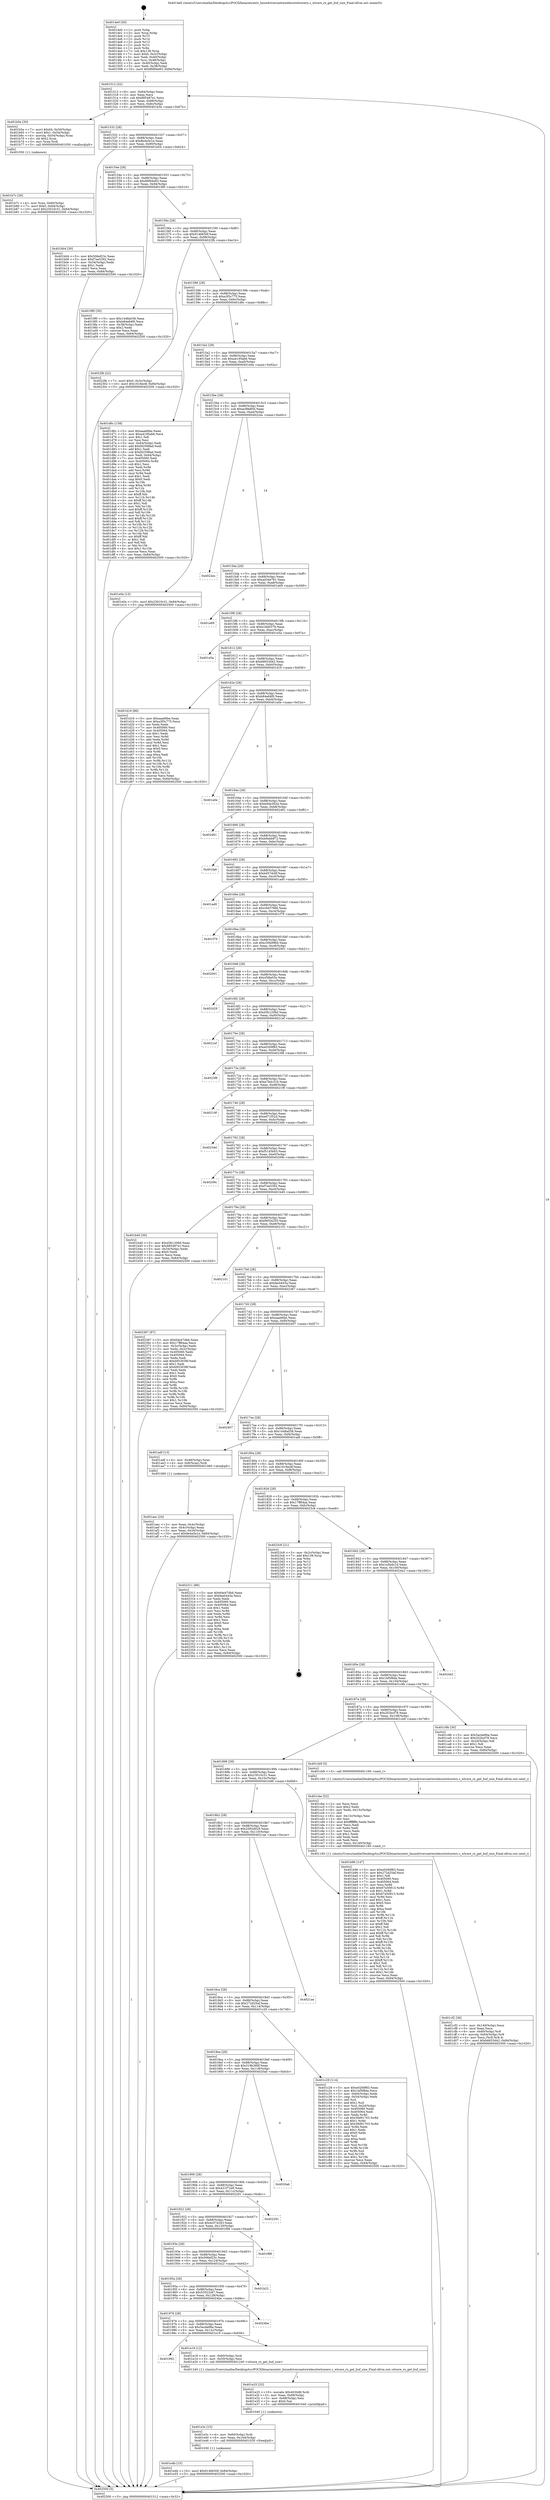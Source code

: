 digraph "0x4014e0" {
  label = "0x4014e0 (/mnt/c/Users/mathe/Desktop/tcc/POCII/binaries/extr_linuxdriversnetwirelesstiwlcorerx.c_wlcore_rx_get_buf_size_Final-ollvm.out::main(0))"
  labelloc = "t"
  node[shape=record]

  Entry [label="",width=0.3,height=0.3,shape=circle,fillcolor=black,style=filled]
  "0x401512" [label="{
     0x401512 [32]\l
     | [instrs]\l
     &nbsp;&nbsp;0x401512 \<+6\>: mov -0x84(%rbp),%eax\l
     &nbsp;&nbsp;0x401518 \<+2\>: mov %eax,%ecx\l
     &nbsp;&nbsp;0x40151a \<+6\>: sub $0x885487e1,%ecx\l
     &nbsp;&nbsp;0x401520 \<+6\>: mov %eax,-0x88(%rbp)\l
     &nbsp;&nbsp;0x401526 \<+6\>: mov %ecx,-0x8c(%rbp)\l
     &nbsp;&nbsp;0x40152c \<+6\>: je 0000000000401b5e \<main+0x67e\>\l
  }"]
  "0x401b5e" [label="{
     0x401b5e [30]\l
     | [instrs]\l
     &nbsp;&nbsp;0x401b5e \<+7\>: movl $0x64,-0x50(%rbp)\l
     &nbsp;&nbsp;0x401b65 \<+7\>: movl $0x1,-0x54(%rbp)\l
     &nbsp;&nbsp;0x401b6c \<+4\>: movslq -0x54(%rbp),%rax\l
     &nbsp;&nbsp;0x401b70 \<+4\>: shl $0x2,%rax\l
     &nbsp;&nbsp;0x401b74 \<+3\>: mov %rax,%rdi\l
     &nbsp;&nbsp;0x401b77 \<+5\>: call 0000000000401050 \<malloc@plt\>\l
     | [calls]\l
     &nbsp;&nbsp;0x401050 \{1\} (unknown)\l
  }"]
  "0x401532" [label="{
     0x401532 [28]\l
     | [instrs]\l
     &nbsp;&nbsp;0x401532 \<+5\>: jmp 0000000000401537 \<main+0x57\>\l
     &nbsp;&nbsp;0x401537 \<+6\>: mov -0x88(%rbp),%eax\l
     &nbsp;&nbsp;0x40153d \<+5\>: sub $0x8e4a5e1e,%eax\l
     &nbsp;&nbsp;0x401542 \<+6\>: mov %eax,-0x90(%rbp)\l
     &nbsp;&nbsp;0x401548 \<+6\>: je 0000000000401b04 \<main+0x624\>\l
  }"]
  Exit [label="",width=0.3,height=0.3,shape=circle,fillcolor=black,style=filled,peripheries=2]
  "0x401b04" [label="{
     0x401b04 [30]\l
     | [instrs]\l
     &nbsp;&nbsp;0x401b04 \<+5\>: mov $0x506ef23c,%eax\l
     &nbsp;&nbsp;0x401b09 \<+5\>: mov $0xf7ee5392,%ecx\l
     &nbsp;&nbsp;0x401b0e \<+3\>: mov -0x34(%rbp),%edx\l
     &nbsp;&nbsp;0x401b11 \<+3\>: cmp $0x1,%edx\l
     &nbsp;&nbsp;0x401b14 \<+3\>: cmovl %ecx,%eax\l
     &nbsp;&nbsp;0x401b17 \<+6\>: mov %eax,-0x84(%rbp)\l
     &nbsp;&nbsp;0x401b1d \<+5\>: jmp 0000000000402500 \<main+0x1020\>\l
  }"]
  "0x40154e" [label="{
     0x40154e [28]\l
     | [instrs]\l
     &nbsp;&nbsp;0x40154e \<+5\>: jmp 0000000000401553 \<main+0x73\>\l
     &nbsp;&nbsp;0x401553 \<+6\>: mov -0x88(%rbp),%eax\l
     &nbsp;&nbsp;0x401559 \<+5\>: sub $0x8fd94e83,%eax\l
     &nbsp;&nbsp;0x40155e \<+6\>: mov %eax,-0x94(%rbp)\l
     &nbsp;&nbsp;0x401564 \<+6\>: je 00000000004019f0 \<main+0x510\>\l
  }"]
  "0x401e4b" [label="{
     0x401e4b [15]\l
     | [instrs]\l
     &nbsp;&nbsp;0x401e4b \<+10\>: movl $0x9146630f,-0x84(%rbp)\l
     &nbsp;&nbsp;0x401e55 \<+5\>: jmp 0000000000402500 \<main+0x1020\>\l
  }"]
  "0x4019f0" [label="{
     0x4019f0 [30]\l
     | [instrs]\l
     &nbsp;&nbsp;0x4019f0 \<+5\>: mov $0x1448a038,%eax\l
     &nbsp;&nbsp;0x4019f5 \<+5\>: mov $0xb84a84f0,%ecx\l
     &nbsp;&nbsp;0x4019fa \<+3\>: mov -0x38(%rbp),%edx\l
     &nbsp;&nbsp;0x4019fd \<+3\>: cmp $0x2,%edx\l
     &nbsp;&nbsp;0x401a00 \<+3\>: cmovne %ecx,%eax\l
     &nbsp;&nbsp;0x401a03 \<+6\>: mov %eax,-0x84(%rbp)\l
     &nbsp;&nbsp;0x401a09 \<+5\>: jmp 0000000000402500 \<main+0x1020\>\l
  }"]
  "0x40156a" [label="{
     0x40156a [28]\l
     | [instrs]\l
     &nbsp;&nbsp;0x40156a \<+5\>: jmp 000000000040156f \<main+0x8f\>\l
     &nbsp;&nbsp;0x40156f \<+6\>: mov -0x88(%rbp),%eax\l
     &nbsp;&nbsp;0x401575 \<+5\>: sub $0x9146630f,%eax\l
     &nbsp;&nbsp;0x40157a \<+6\>: mov %eax,-0x98(%rbp)\l
     &nbsp;&nbsp;0x401580 \<+6\>: je 00000000004022fb \<main+0xe1b\>\l
  }"]
  "0x402500" [label="{
     0x402500 [5]\l
     | [instrs]\l
     &nbsp;&nbsp;0x402500 \<+5\>: jmp 0000000000401512 \<main+0x32\>\l
  }"]
  "0x4014e0" [label="{
     0x4014e0 [50]\l
     | [instrs]\l
     &nbsp;&nbsp;0x4014e0 \<+1\>: push %rbp\l
     &nbsp;&nbsp;0x4014e1 \<+3\>: mov %rsp,%rbp\l
     &nbsp;&nbsp;0x4014e4 \<+2\>: push %r15\l
     &nbsp;&nbsp;0x4014e6 \<+2\>: push %r14\l
     &nbsp;&nbsp;0x4014e8 \<+2\>: push %r13\l
     &nbsp;&nbsp;0x4014ea \<+2\>: push %r12\l
     &nbsp;&nbsp;0x4014ec \<+1\>: push %rbx\l
     &nbsp;&nbsp;0x4014ed \<+7\>: sub $0x138,%rsp\l
     &nbsp;&nbsp;0x4014f4 \<+7\>: movl $0x0,-0x3c(%rbp)\l
     &nbsp;&nbsp;0x4014fb \<+3\>: mov %edi,-0x40(%rbp)\l
     &nbsp;&nbsp;0x4014fe \<+4\>: mov %rsi,-0x48(%rbp)\l
     &nbsp;&nbsp;0x401502 \<+3\>: mov -0x40(%rbp),%edi\l
     &nbsp;&nbsp;0x401505 \<+3\>: mov %edi,-0x38(%rbp)\l
     &nbsp;&nbsp;0x401508 \<+10\>: movl $0x8fd94e83,-0x84(%rbp)\l
  }"]
  "0x401e3c" [label="{
     0x401e3c [15]\l
     | [instrs]\l
     &nbsp;&nbsp;0x401e3c \<+4\>: mov -0x60(%rbp),%rdi\l
     &nbsp;&nbsp;0x401e40 \<+6\>: mov %eax,-0x144(%rbp)\l
     &nbsp;&nbsp;0x401e46 \<+5\>: call 0000000000401030 \<free@plt\>\l
     | [calls]\l
     &nbsp;&nbsp;0x401030 \{1\} (unknown)\l
  }"]
  "0x4022fb" [label="{
     0x4022fb [22]\l
     | [instrs]\l
     &nbsp;&nbsp;0x4022fb \<+7\>: movl $0x0,-0x3c(%rbp)\l
     &nbsp;&nbsp;0x402302 \<+10\>: movl $0x161fee4f,-0x84(%rbp)\l
     &nbsp;&nbsp;0x40230c \<+5\>: jmp 0000000000402500 \<main+0x1020\>\l
  }"]
  "0x401586" [label="{
     0x401586 [28]\l
     | [instrs]\l
     &nbsp;&nbsp;0x401586 \<+5\>: jmp 000000000040158b \<main+0xab\>\l
     &nbsp;&nbsp;0x40158b \<+6\>: mov -0x88(%rbp),%eax\l
     &nbsp;&nbsp;0x401591 \<+5\>: sub $0xa3f3c775,%eax\l
     &nbsp;&nbsp;0x401596 \<+6\>: mov %eax,-0x9c(%rbp)\l
     &nbsp;&nbsp;0x40159c \<+6\>: je 0000000000401d6c \<main+0x88c\>\l
  }"]
  "0x401e25" [label="{
     0x401e25 [23]\l
     | [instrs]\l
     &nbsp;&nbsp;0x401e25 \<+10\>: movabs $0x4030d6,%rdi\l
     &nbsp;&nbsp;0x401e2f \<+3\>: mov %eax,-0x68(%rbp)\l
     &nbsp;&nbsp;0x401e32 \<+3\>: mov -0x68(%rbp),%esi\l
     &nbsp;&nbsp;0x401e35 \<+2\>: mov $0x0,%al\l
     &nbsp;&nbsp;0x401e37 \<+5\>: call 0000000000401040 \<printf@plt\>\l
     | [calls]\l
     &nbsp;&nbsp;0x401040 \{1\} (unknown)\l
  }"]
  "0x401d6c" [label="{
     0x401d6c [158]\l
     | [instrs]\l
     &nbsp;&nbsp;0x401d6c \<+5\>: mov $0xaaa66be,%eax\l
     &nbsp;&nbsp;0x401d71 \<+5\>: mov $0xa4195ab6,%ecx\l
     &nbsp;&nbsp;0x401d76 \<+2\>: mov $0x1,%dl\l
     &nbsp;&nbsp;0x401d78 \<+2\>: xor %esi,%esi\l
     &nbsp;&nbsp;0x401d7a \<+3\>: mov -0x64(%rbp),%edi\l
     &nbsp;&nbsp;0x401d7d \<+6\>: add $0xf42598ad,%edi\l
     &nbsp;&nbsp;0x401d83 \<+3\>: add $0x1,%edi\l
     &nbsp;&nbsp;0x401d86 \<+6\>: sub $0xf42598ad,%edi\l
     &nbsp;&nbsp;0x401d8c \<+3\>: mov %edi,-0x64(%rbp)\l
     &nbsp;&nbsp;0x401d8f \<+7\>: mov 0x405060,%edi\l
     &nbsp;&nbsp;0x401d96 \<+8\>: mov 0x405064,%r8d\l
     &nbsp;&nbsp;0x401d9e \<+3\>: sub $0x1,%esi\l
     &nbsp;&nbsp;0x401da1 \<+3\>: mov %edi,%r9d\l
     &nbsp;&nbsp;0x401da4 \<+3\>: add %esi,%r9d\l
     &nbsp;&nbsp;0x401da7 \<+4\>: imul %r9d,%edi\l
     &nbsp;&nbsp;0x401dab \<+3\>: and $0x1,%edi\l
     &nbsp;&nbsp;0x401dae \<+3\>: cmp $0x0,%edi\l
     &nbsp;&nbsp;0x401db1 \<+4\>: sete %r10b\l
     &nbsp;&nbsp;0x401db5 \<+4\>: cmp $0xa,%r8d\l
     &nbsp;&nbsp;0x401db9 \<+4\>: setl %r11b\l
     &nbsp;&nbsp;0x401dbd \<+3\>: mov %r10b,%bl\l
     &nbsp;&nbsp;0x401dc0 \<+3\>: xor $0xff,%bl\l
     &nbsp;&nbsp;0x401dc3 \<+3\>: mov %r11b,%r14b\l
     &nbsp;&nbsp;0x401dc6 \<+4\>: xor $0xff,%r14b\l
     &nbsp;&nbsp;0x401dca \<+3\>: xor $0x1,%dl\l
     &nbsp;&nbsp;0x401dcd \<+3\>: mov %bl,%r15b\l
     &nbsp;&nbsp;0x401dd0 \<+4\>: and $0xff,%r15b\l
     &nbsp;&nbsp;0x401dd4 \<+3\>: and %dl,%r10b\l
     &nbsp;&nbsp;0x401dd7 \<+3\>: mov %r14b,%r12b\l
     &nbsp;&nbsp;0x401dda \<+4\>: and $0xff,%r12b\l
     &nbsp;&nbsp;0x401dde \<+3\>: and %dl,%r11b\l
     &nbsp;&nbsp;0x401de1 \<+3\>: or %r10b,%r15b\l
     &nbsp;&nbsp;0x401de4 \<+3\>: or %r11b,%r12b\l
     &nbsp;&nbsp;0x401de7 \<+3\>: xor %r12b,%r15b\l
     &nbsp;&nbsp;0x401dea \<+3\>: or %r14b,%bl\l
     &nbsp;&nbsp;0x401ded \<+3\>: xor $0xff,%bl\l
     &nbsp;&nbsp;0x401df0 \<+3\>: or $0x1,%dl\l
     &nbsp;&nbsp;0x401df3 \<+2\>: and %dl,%bl\l
     &nbsp;&nbsp;0x401df5 \<+3\>: or %bl,%r15b\l
     &nbsp;&nbsp;0x401df8 \<+4\>: test $0x1,%r15b\l
     &nbsp;&nbsp;0x401dfc \<+3\>: cmovne %ecx,%eax\l
     &nbsp;&nbsp;0x401dff \<+6\>: mov %eax,-0x84(%rbp)\l
     &nbsp;&nbsp;0x401e05 \<+5\>: jmp 0000000000402500 \<main+0x1020\>\l
  }"]
  "0x4015a2" [label="{
     0x4015a2 [28]\l
     | [instrs]\l
     &nbsp;&nbsp;0x4015a2 \<+5\>: jmp 00000000004015a7 \<main+0xc7\>\l
     &nbsp;&nbsp;0x4015a7 \<+6\>: mov -0x88(%rbp),%eax\l
     &nbsp;&nbsp;0x4015ad \<+5\>: sub $0xa4195ab6,%eax\l
     &nbsp;&nbsp;0x4015b2 \<+6\>: mov %eax,-0xa0(%rbp)\l
     &nbsp;&nbsp;0x4015b8 \<+6\>: je 0000000000401e0a \<main+0x92a\>\l
  }"]
  "0x401992" [label="{
     0x401992\l
  }", style=dashed]
  "0x401e0a" [label="{
     0x401e0a [15]\l
     | [instrs]\l
     &nbsp;&nbsp;0x401e0a \<+10\>: movl $0x23010c31,-0x84(%rbp)\l
     &nbsp;&nbsp;0x401e14 \<+5\>: jmp 0000000000402500 \<main+0x1020\>\l
  }"]
  "0x4015be" [label="{
     0x4015be [28]\l
     | [instrs]\l
     &nbsp;&nbsp;0x4015be \<+5\>: jmp 00000000004015c3 \<main+0xe3\>\l
     &nbsp;&nbsp;0x4015c3 \<+6\>: mov -0x88(%rbp),%eax\l
     &nbsp;&nbsp;0x4015c9 \<+5\>: sub $0xac8fe80d,%eax\l
     &nbsp;&nbsp;0x4015ce \<+6\>: mov %eax,-0xa4(%rbp)\l
     &nbsp;&nbsp;0x4015d4 \<+6\>: je 00000000004022ec \<main+0xe0c\>\l
  }"]
  "0x401e19" [label="{
     0x401e19 [12]\l
     | [instrs]\l
     &nbsp;&nbsp;0x401e19 \<+4\>: mov -0x60(%rbp),%rdi\l
     &nbsp;&nbsp;0x401e1d \<+3\>: mov -0x50(%rbp),%esi\l
     &nbsp;&nbsp;0x401e20 \<+5\>: call 0000000000401240 \<wlcore_rx_get_buf_size\>\l
     | [calls]\l
     &nbsp;&nbsp;0x401240 \{1\} (/mnt/c/Users/mathe/Desktop/tcc/POCII/binaries/extr_linuxdriversnetwirelesstiwlcorerx.c_wlcore_rx_get_buf_size_Final-ollvm.out::wlcore_rx_get_buf_size)\l
  }"]
  "0x4022ec" [label="{
     0x4022ec\l
  }", style=dashed]
  "0x4015da" [label="{
     0x4015da [28]\l
     | [instrs]\l
     &nbsp;&nbsp;0x4015da \<+5\>: jmp 00000000004015df \<main+0xff\>\l
     &nbsp;&nbsp;0x4015df \<+6\>: mov -0x88(%rbp),%eax\l
     &nbsp;&nbsp;0x4015e5 \<+5\>: sub $0xad34e781,%eax\l
     &nbsp;&nbsp;0x4015ea \<+6\>: mov %eax,-0xa8(%rbp)\l
     &nbsp;&nbsp;0x4015f0 \<+6\>: je 0000000000401a69 \<main+0x589\>\l
  }"]
  "0x401976" [label="{
     0x401976 [28]\l
     | [instrs]\l
     &nbsp;&nbsp;0x401976 \<+5\>: jmp 000000000040197b \<main+0x49b\>\l
     &nbsp;&nbsp;0x40197b \<+6\>: mov -0x88(%rbp),%eax\l
     &nbsp;&nbsp;0x401981 \<+5\>: sub $0x5acda96a,%eax\l
     &nbsp;&nbsp;0x401986 \<+6\>: mov %eax,-0x12c(%rbp)\l
     &nbsp;&nbsp;0x40198c \<+6\>: je 0000000000401e19 \<main+0x939\>\l
  }"]
  "0x401a69" [label="{
     0x401a69\l
  }", style=dashed]
  "0x4015f6" [label="{
     0x4015f6 [28]\l
     | [instrs]\l
     &nbsp;&nbsp;0x4015f6 \<+5\>: jmp 00000000004015fb \<main+0x11b\>\l
     &nbsp;&nbsp;0x4015fb \<+6\>: mov -0x88(%rbp),%eax\l
     &nbsp;&nbsp;0x401601 \<+5\>: sub $0xb18d0379,%eax\l
     &nbsp;&nbsp;0x401606 \<+6\>: mov %eax,-0xac(%rbp)\l
     &nbsp;&nbsp;0x40160c \<+6\>: je 0000000000401e5a \<main+0x97a\>\l
  }"]
  "0x4024be" [label="{
     0x4024be\l
  }", style=dashed]
  "0x401e5a" [label="{
     0x401e5a\l
  }", style=dashed]
  "0x401612" [label="{
     0x401612 [28]\l
     | [instrs]\l
     &nbsp;&nbsp;0x401612 \<+5\>: jmp 0000000000401617 \<main+0x137\>\l
     &nbsp;&nbsp;0x401617 \<+6\>: mov -0x88(%rbp),%eax\l
     &nbsp;&nbsp;0x40161d \<+5\>: sub $0xb6653d42,%eax\l
     &nbsp;&nbsp;0x401622 \<+6\>: mov %eax,-0xb0(%rbp)\l
     &nbsp;&nbsp;0x401628 \<+6\>: je 0000000000401d16 \<main+0x836\>\l
  }"]
  "0x40195a" [label="{
     0x40195a [28]\l
     | [instrs]\l
     &nbsp;&nbsp;0x40195a \<+5\>: jmp 000000000040195f \<main+0x47f\>\l
     &nbsp;&nbsp;0x40195f \<+6\>: mov -0x88(%rbp),%eax\l
     &nbsp;&nbsp;0x401965 \<+5\>: sub $0x53522c67,%eax\l
     &nbsp;&nbsp;0x40196a \<+6\>: mov %eax,-0x128(%rbp)\l
     &nbsp;&nbsp;0x401970 \<+6\>: je 00000000004024be \<main+0xfde\>\l
  }"]
  "0x401d16" [label="{
     0x401d16 [86]\l
     | [instrs]\l
     &nbsp;&nbsp;0x401d16 \<+5\>: mov $0xaaa66be,%eax\l
     &nbsp;&nbsp;0x401d1b \<+5\>: mov $0xa3f3c775,%ecx\l
     &nbsp;&nbsp;0x401d20 \<+2\>: xor %edx,%edx\l
     &nbsp;&nbsp;0x401d22 \<+7\>: mov 0x405060,%esi\l
     &nbsp;&nbsp;0x401d29 \<+7\>: mov 0x405064,%edi\l
     &nbsp;&nbsp;0x401d30 \<+3\>: sub $0x1,%edx\l
     &nbsp;&nbsp;0x401d33 \<+3\>: mov %esi,%r8d\l
     &nbsp;&nbsp;0x401d36 \<+3\>: add %edx,%r8d\l
     &nbsp;&nbsp;0x401d39 \<+4\>: imul %r8d,%esi\l
     &nbsp;&nbsp;0x401d3d \<+3\>: and $0x1,%esi\l
     &nbsp;&nbsp;0x401d40 \<+3\>: cmp $0x0,%esi\l
     &nbsp;&nbsp;0x401d43 \<+4\>: sete %r9b\l
     &nbsp;&nbsp;0x401d47 \<+3\>: cmp $0xa,%edi\l
     &nbsp;&nbsp;0x401d4a \<+4\>: setl %r10b\l
     &nbsp;&nbsp;0x401d4e \<+3\>: mov %r9b,%r11b\l
     &nbsp;&nbsp;0x401d51 \<+3\>: and %r10b,%r11b\l
     &nbsp;&nbsp;0x401d54 \<+3\>: xor %r10b,%r9b\l
     &nbsp;&nbsp;0x401d57 \<+3\>: or %r9b,%r11b\l
     &nbsp;&nbsp;0x401d5a \<+4\>: test $0x1,%r11b\l
     &nbsp;&nbsp;0x401d5e \<+3\>: cmovne %ecx,%eax\l
     &nbsp;&nbsp;0x401d61 \<+6\>: mov %eax,-0x84(%rbp)\l
     &nbsp;&nbsp;0x401d67 \<+5\>: jmp 0000000000402500 \<main+0x1020\>\l
  }"]
  "0x40162e" [label="{
     0x40162e [28]\l
     | [instrs]\l
     &nbsp;&nbsp;0x40162e \<+5\>: jmp 0000000000401633 \<main+0x153\>\l
     &nbsp;&nbsp;0x401633 \<+6\>: mov -0x88(%rbp),%eax\l
     &nbsp;&nbsp;0x401639 \<+5\>: sub $0xb84a84f0,%eax\l
     &nbsp;&nbsp;0x40163e \<+6\>: mov %eax,-0xb4(%rbp)\l
     &nbsp;&nbsp;0x401644 \<+6\>: je 0000000000401a0e \<main+0x52e\>\l
  }"]
  "0x401b22" [label="{
     0x401b22\l
  }", style=dashed]
  "0x401a0e" [label="{
     0x401a0e\l
  }", style=dashed]
  "0x40164a" [label="{
     0x40164a [28]\l
     | [instrs]\l
     &nbsp;&nbsp;0x40164a \<+5\>: jmp 000000000040164f \<main+0x16f\>\l
     &nbsp;&nbsp;0x40164f \<+6\>: mov -0x88(%rbp),%eax\l
     &nbsp;&nbsp;0x401655 \<+5\>: sub $0xb94e362d,%eax\l
     &nbsp;&nbsp;0x40165a \<+6\>: mov %eax,-0xb8(%rbp)\l
     &nbsp;&nbsp;0x401660 \<+6\>: je 0000000000402461 \<main+0xf81\>\l
  }"]
  "0x40193e" [label="{
     0x40193e [28]\l
     | [instrs]\l
     &nbsp;&nbsp;0x40193e \<+5\>: jmp 0000000000401943 \<main+0x463\>\l
     &nbsp;&nbsp;0x401943 \<+6\>: mov -0x88(%rbp),%eax\l
     &nbsp;&nbsp;0x401949 \<+5\>: sub $0x506ef23c,%eax\l
     &nbsp;&nbsp;0x40194e \<+6\>: mov %eax,-0x124(%rbp)\l
     &nbsp;&nbsp;0x401954 \<+6\>: je 0000000000401b22 \<main+0x642\>\l
  }"]
  "0x402461" [label="{
     0x402461\l
  }", style=dashed]
  "0x401666" [label="{
     0x401666 [28]\l
     | [instrs]\l
     &nbsp;&nbsp;0x401666 \<+5\>: jmp 000000000040166b \<main+0x18b\>\l
     &nbsp;&nbsp;0x40166b \<+6\>: mov -0x88(%rbp),%eax\l
     &nbsp;&nbsp;0x401671 \<+5\>: sub $0xb9ebb872,%eax\l
     &nbsp;&nbsp;0x401676 \<+6\>: mov %eax,-0xbc(%rbp)\l
     &nbsp;&nbsp;0x40167c \<+6\>: je 0000000000401fa6 \<main+0xac6\>\l
  }"]
  "0x401f88" [label="{
     0x401f88\l
  }", style=dashed]
  "0x401fa6" [label="{
     0x401fa6\l
  }", style=dashed]
  "0x401682" [label="{
     0x401682 [28]\l
     | [instrs]\l
     &nbsp;&nbsp;0x401682 \<+5\>: jmp 0000000000401687 \<main+0x1a7\>\l
     &nbsp;&nbsp;0x401687 \<+6\>: mov -0x88(%rbp),%eax\l
     &nbsp;&nbsp;0x40168d \<+5\>: sub $0xbd57dc6f,%eax\l
     &nbsp;&nbsp;0x401692 \<+6\>: mov %eax,-0xc0(%rbp)\l
     &nbsp;&nbsp;0x401698 \<+6\>: je 0000000000401ad0 \<main+0x5f0\>\l
  }"]
  "0x401922" [label="{
     0x401922 [28]\l
     | [instrs]\l
     &nbsp;&nbsp;0x401922 \<+5\>: jmp 0000000000401927 \<main+0x447\>\l
     &nbsp;&nbsp;0x401927 \<+6\>: mov -0x88(%rbp),%eax\l
     &nbsp;&nbsp;0x40192d \<+5\>: sub $0x4c07a543,%eax\l
     &nbsp;&nbsp;0x401932 \<+6\>: mov %eax,-0x120(%rbp)\l
     &nbsp;&nbsp;0x401938 \<+6\>: je 0000000000401f88 \<main+0xaa8\>\l
  }"]
  "0x401ad0" [label="{
     0x401ad0\l
  }", style=dashed]
  "0x40169e" [label="{
     0x40169e [28]\l
     | [instrs]\l
     &nbsp;&nbsp;0x40169e \<+5\>: jmp 00000000004016a3 \<main+0x1c3\>\l
     &nbsp;&nbsp;0x4016a3 \<+6\>: mov -0x88(%rbp),%eax\l
     &nbsp;&nbsp;0x4016a9 \<+5\>: sub $0xc0d37666,%eax\l
     &nbsp;&nbsp;0x4016ae \<+6\>: mov %eax,-0xc4(%rbp)\l
     &nbsp;&nbsp;0x4016b4 \<+6\>: je 0000000000401f79 \<main+0xa99\>\l
  }"]
  "0x402291" [label="{
     0x402291\l
  }", style=dashed]
  "0x401f79" [label="{
     0x401f79\l
  }", style=dashed]
  "0x4016ba" [label="{
     0x4016ba [28]\l
     | [instrs]\l
     &nbsp;&nbsp;0x4016ba \<+5\>: jmp 00000000004016bf \<main+0x1df\>\l
     &nbsp;&nbsp;0x4016bf \<+6\>: mov -0x88(%rbp),%eax\l
     &nbsp;&nbsp;0x4016c5 \<+5\>: sub $0xc50b996d,%eax\l
     &nbsp;&nbsp;0x4016ca \<+6\>: mov %eax,-0xc8(%rbp)\l
     &nbsp;&nbsp;0x4016d0 \<+6\>: je 0000000000402001 \<main+0xb21\>\l
  }"]
  "0x401906" [label="{
     0x401906 [28]\l
     | [instrs]\l
     &nbsp;&nbsp;0x401906 \<+5\>: jmp 000000000040190b \<main+0x42b\>\l
     &nbsp;&nbsp;0x40190b \<+6\>: mov -0x88(%rbp),%eax\l
     &nbsp;&nbsp;0x401911 \<+5\>: sub $0x421f72e8,%eax\l
     &nbsp;&nbsp;0x401916 \<+6\>: mov %eax,-0x11c(%rbp)\l
     &nbsp;&nbsp;0x40191c \<+6\>: je 0000000000402291 \<main+0xdb1\>\l
  }"]
  "0x402001" [label="{
     0x402001\l
  }", style=dashed]
  "0x4016d6" [label="{
     0x4016d6 [28]\l
     | [instrs]\l
     &nbsp;&nbsp;0x4016d6 \<+5\>: jmp 00000000004016db \<main+0x1fb\>\l
     &nbsp;&nbsp;0x4016db \<+6\>: mov -0x88(%rbp),%eax\l
     &nbsp;&nbsp;0x4016e1 \<+5\>: sub $0xcf38a03e,%eax\l
     &nbsp;&nbsp;0x4016e6 \<+6\>: mov %eax,-0xcc(%rbp)\l
     &nbsp;&nbsp;0x4016ec \<+6\>: je 0000000000402429 \<main+0xf49\>\l
  }"]
  "0x4020ab" [label="{
     0x4020ab\l
  }", style=dashed]
  "0x402429" [label="{
     0x402429\l
  }", style=dashed]
  "0x4016f2" [label="{
     0x4016f2 [28]\l
     | [instrs]\l
     &nbsp;&nbsp;0x4016f2 \<+5\>: jmp 00000000004016f7 \<main+0x217\>\l
     &nbsp;&nbsp;0x4016f7 \<+6\>: mov -0x88(%rbp),%eax\l
     &nbsp;&nbsp;0x4016fd \<+5\>: sub $0xd3b1208d,%eax\l
     &nbsp;&nbsp;0x401702 \<+6\>: mov %eax,-0xd0(%rbp)\l
     &nbsp;&nbsp;0x401708 \<+6\>: je 00000000004021ef \<main+0xd0f\>\l
  }"]
  "0x401cf2" [label="{
     0x401cf2 [36]\l
     | [instrs]\l
     &nbsp;&nbsp;0x401cf2 \<+6\>: mov -0x140(%rbp),%ecx\l
     &nbsp;&nbsp;0x401cf8 \<+3\>: imul %eax,%ecx\l
     &nbsp;&nbsp;0x401cfb \<+4\>: mov -0x60(%rbp),%r8\l
     &nbsp;&nbsp;0x401cff \<+4\>: movslq -0x64(%rbp),%r9\l
     &nbsp;&nbsp;0x401d03 \<+4\>: mov %ecx,(%r8,%r9,4)\l
     &nbsp;&nbsp;0x401d07 \<+10\>: movl $0xb6653d42,-0x84(%rbp)\l
     &nbsp;&nbsp;0x401d11 \<+5\>: jmp 0000000000402500 \<main+0x1020\>\l
  }"]
  "0x4021ef" [label="{
     0x4021ef\l
  }", style=dashed]
  "0x40170e" [label="{
     0x40170e [28]\l
     | [instrs]\l
     &nbsp;&nbsp;0x40170e \<+5\>: jmp 0000000000401713 \<main+0x233\>\l
     &nbsp;&nbsp;0x401713 \<+6\>: mov -0x88(%rbp),%eax\l
     &nbsp;&nbsp;0x401719 \<+5\>: sub $0xe0269f83,%eax\l
     &nbsp;&nbsp;0x40171e \<+6\>: mov %eax,-0xd4(%rbp)\l
     &nbsp;&nbsp;0x401724 \<+6\>: je 00000000004023f8 \<main+0xf18\>\l
  }"]
  "0x401cbe" [label="{
     0x401cbe [52]\l
     | [instrs]\l
     &nbsp;&nbsp;0x401cbe \<+2\>: xor %ecx,%ecx\l
     &nbsp;&nbsp;0x401cc0 \<+5\>: mov $0x2,%edx\l
     &nbsp;&nbsp;0x401cc5 \<+6\>: mov %edx,-0x13c(%rbp)\l
     &nbsp;&nbsp;0x401ccb \<+1\>: cltd\l
     &nbsp;&nbsp;0x401ccc \<+6\>: mov -0x13c(%rbp),%esi\l
     &nbsp;&nbsp;0x401cd2 \<+2\>: idiv %esi\l
     &nbsp;&nbsp;0x401cd4 \<+6\>: imul $0xfffffffe,%edx,%edx\l
     &nbsp;&nbsp;0x401cda \<+2\>: mov %ecx,%edi\l
     &nbsp;&nbsp;0x401cdc \<+2\>: sub %edx,%edi\l
     &nbsp;&nbsp;0x401cde \<+2\>: mov %ecx,%edx\l
     &nbsp;&nbsp;0x401ce0 \<+3\>: sub $0x1,%edx\l
     &nbsp;&nbsp;0x401ce3 \<+2\>: add %edx,%edi\l
     &nbsp;&nbsp;0x401ce5 \<+2\>: sub %edi,%ecx\l
     &nbsp;&nbsp;0x401ce7 \<+6\>: mov %ecx,-0x140(%rbp)\l
     &nbsp;&nbsp;0x401ced \<+5\>: call 0000000000401160 \<next_i\>\l
     | [calls]\l
     &nbsp;&nbsp;0x401160 \{1\} (/mnt/c/Users/mathe/Desktop/tcc/POCII/binaries/extr_linuxdriversnetwirelesstiwlcorerx.c_wlcore_rx_get_buf_size_Final-ollvm.out::next_i)\l
  }"]
  "0x4023f8" [label="{
     0x4023f8\l
  }", style=dashed]
  "0x40172a" [label="{
     0x40172a [28]\l
     | [instrs]\l
     &nbsp;&nbsp;0x40172a \<+5\>: jmp 000000000040172f \<main+0x24f\>\l
     &nbsp;&nbsp;0x40172f \<+6\>: mov -0x88(%rbp),%eax\l
     &nbsp;&nbsp;0x401735 \<+5\>: sub $0xe7bdc31b,%eax\l
     &nbsp;&nbsp;0x40173a \<+6\>: mov %eax,-0xd8(%rbp)\l
     &nbsp;&nbsp;0x401740 \<+6\>: je 000000000040219f \<main+0xcbf\>\l
  }"]
  "0x4018ea" [label="{
     0x4018ea [28]\l
     | [instrs]\l
     &nbsp;&nbsp;0x4018ea \<+5\>: jmp 00000000004018ef \<main+0x40f\>\l
     &nbsp;&nbsp;0x4018ef \<+6\>: mov -0x88(%rbp),%eax\l
     &nbsp;&nbsp;0x4018f5 \<+5\>: sub $0x319b366f,%eax\l
     &nbsp;&nbsp;0x4018fa \<+6\>: mov %eax,-0x118(%rbp)\l
     &nbsp;&nbsp;0x401900 \<+6\>: je 00000000004020ab \<main+0xbcb\>\l
  }"]
  "0x40219f" [label="{
     0x40219f\l
  }", style=dashed]
  "0x401746" [label="{
     0x401746 [28]\l
     | [instrs]\l
     &nbsp;&nbsp;0x401746 \<+5\>: jmp 000000000040174b \<main+0x26b\>\l
     &nbsp;&nbsp;0x40174b \<+6\>: mov -0x88(%rbp),%eax\l
     &nbsp;&nbsp;0x401751 \<+5\>: sub $0xed71f52d,%eax\l
     &nbsp;&nbsp;0x401756 \<+6\>: mov %eax,-0xdc(%rbp)\l
     &nbsp;&nbsp;0x40175c \<+6\>: je 00000000004023dd \<main+0xefd\>\l
  }"]
  "0x401c29" [label="{
     0x401c29 [114]\l
     | [instrs]\l
     &nbsp;&nbsp;0x401c29 \<+5\>: mov $0xe0269f83,%eax\l
     &nbsp;&nbsp;0x401c2e \<+5\>: mov $0x1bf5f8da,%ecx\l
     &nbsp;&nbsp;0x401c33 \<+3\>: mov -0x64(%rbp),%edx\l
     &nbsp;&nbsp;0x401c36 \<+3\>: cmp -0x54(%rbp),%edx\l
     &nbsp;&nbsp;0x401c39 \<+4\>: setl %sil\l
     &nbsp;&nbsp;0x401c3d \<+4\>: and $0x1,%sil\l
     &nbsp;&nbsp;0x401c41 \<+4\>: mov %sil,-0x2d(%rbp)\l
     &nbsp;&nbsp;0x401c45 \<+7\>: mov 0x405060,%edx\l
     &nbsp;&nbsp;0x401c4c \<+7\>: mov 0x405064,%edi\l
     &nbsp;&nbsp;0x401c53 \<+3\>: mov %edx,%r8d\l
     &nbsp;&nbsp;0x401c56 \<+7\>: sub $0x39d91703,%r8d\l
     &nbsp;&nbsp;0x401c5d \<+4\>: sub $0x1,%r8d\l
     &nbsp;&nbsp;0x401c61 \<+7\>: add $0x39d91703,%r8d\l
     &nbsp;&nbsp;0x401c68 \<+4\>: imul %r8d,%edx\l
     &nbsp;&nbsp;0x401c6c \<+3\>: and $0x1,%edx\l
     &nbsp;&nbsp;0x401c6f \<+3\>: cmp $0x0,%edx\l
     &nbsp;&nbsp;0x401c72 \<+4\>: sete %sil\l
     &nbsp;&nbsp;0x401c76 \<+3\>: cmp $0xa,%edi\l
     &nbsp;&nbsp;0x401c79 \<+4\>: setl %r9b\l
     &nbsp;&nbsp;0x401c7d \<+3\>: mov %sil,%r10b\l
     &nbsp;&nbsp;0x401c80 \<+3\>: and %r9b,%r10b\l
     &nbsp;&nbsp;0x401c83 \<+3\>: xor %r9b,%sil\l
     &nbsp;&nbsp;0x401c86 \<+3\>: or %sil,%r10b\l
     &nbsp;&nbsp;0x401c89 \<+4\>: test $0x1,%r10b\l
     &nbsp;&nbsp;0x401c8d \<+3\>: cmovne %ecx,%eax\l
     &nbsp;&nbsp;0x401c90 \<+6\>: mov %eax,-0x84(%rbp)\l
     &nbsp;&nbsp;0x401c96 \<+5\>: jmp 0000000000402500 \<main+0x1020\>\l
  }"]
  "0x4023dd" [label="{
     0x4023dd\l
  }", style=dashed]
  "0x401762" [label="{
     0x401762 [28]\l
     | [instrs]\l
     &nbsp;&nbsp;0x401762 \<+5\>: jmp 0000000000401767 \<main+0x287\>\l
     &nbsp;&nbsp;0x401767 \<+6\>: mov -0x88(%rbp),%eax\l
     &nbsp;&nbsp;0x40176d \<+5\>: sub $0xf5145b03,%eax\l
     &nbsp;&nbsp;0x401772 \<+6\>: mov %eax,-0xe0(%rbp)\l
     &nbsp;&nbsp;0x401778 \<+6\>: je 000000000040209c \<main+0xbbc\>\l
  }"]
  "0x4018ce" [label="{
     0x4018ce [28]\l
     | [instrs]\l
     &nbsp;&nbsp;0x4018ce \<+5\>: jmp 00000000004018d3 \<main+0x3f3\>\l
     &nbsp;&nbsp;0x4018d3 \<+6\>: mov -0x88(%rbp),%eax\l
     &nbsp;&nbsp;0x4018d9 \<+5\>: sub $0x272d25af,%eax\l
     &nbsp;&nbsp;0x4018de \<+6\>: mov %eax,-0x114(%rbp)\l
     &nbsp;&nbsp;0x4018e4 \<+6\>: je 0000000000401c29 \<main+0x749\>\l
  }"]
  "0x40209c" [label="{
     0x40209c\l
  }", style=dashed]
  "0x40177e" [label="{
     0x40177e [28]\l
     | [instrs]\l
     &nbsp;&nbsp;0x40177e \<+5\>: jmp 0000000000401783 \<main+0x2a3\>\l
     &nbsp;&nbsp;0x401783 \<+6\>: mov -0x88(%rbp),%eax\l
     &nbsp;&nbsp;0x401789 \<+5\>: sub $0xf7ee5392,%eax\l
     &nbsp;&nbsp;0x40178e \<+6\>: mov %eax,-0xe4(%rbp)\l
     &nbsp;&nbsp;0x401794 \<+6\>: je 0000000000401b40 \<main+0x660\>\l
  }"]
  "0x4021ae" [label="{
     0x4021ae\l
  }", style=dashed]
  "0x401b40" [label="{
     0x401b40 [30]\l
     | [instrs]\l
     &nbsp;&nbsp;0x401b40 \<+5\>: mov $0xd3b1208d,%eax\l
     &nbsp;&nbsp;0x401b45 \<+5\>: mov $0x885487e1,%ecx\l
     &nbsp;&nbsp;0x401b4a \<+3\>: mov -0x34(%rbp),%edx\l
     &nbsp;&nbsp;0x401b4d \<+3\>: cmp $0x0,%edx\l
     &nbsp;&nbsp;0x401b50 \<+3\>: cmove %ecx,%eax\l
     &nbsp;&nbsp;0x401b53 \<+6\>: mov %eax,-0x84(%rbp)\l
     &nbsp;&nbsp;0x401b59 \<+5\>: jmp 0000000000402500 \<main+0x1020\>\l
  }"]
  "0x40179a" [label="{
     0x40179a [28]\l
     | [instrs]\l
     &nbsp;&nbsp;0x40179a \<+5\>: jmp 000000000040179f \<main+0x2bf\>\l
     &nbsp;&nbsp;0x40179f \<+6\>: mov -0x88(%rbp),%eax\l
     &nbsp;&nbsp;0x4017a5 \<+5\>: sub $0xf9054250,%eax\l
     &nbsp;&nbsp;0x4017aa \<+6\>: mov %eax,-0xe8(%rbp)\l
     &nbsp;&nbsp;0x4017b0 \<+6\>: je 0000000000402101 \<main+0xc21\>\l
  }"]
  "0x4018b2" [label="{
     0x4018b2 [28]\l
     | [instrs]\l
     &nbsp;&nbsp;0x4018b2 \<+5\>: jmp 00000000004018b7 \<main+0x3d7\>\l
     &nbsp;&nbsp;0x4018b7 \<+6\>: mov -0x88(%rbp),%eax\l
     &nbsp;&nbsp;0x4018bd \<+5\>: sub $0x2582d029,%eax\l
     &nbsp;&nbsp;0x4018c2 \<+6\>: mov %eax,-0x110(%rbp)\l
     &nbsp;&nbsp;0x4018c8 \<+6\>: je 00000000004021ae \<main+0xcce\>\l
  }"]
  "0x402101" [label="{
     0x402101\l
  }", style=dashed]
  "0x4017b6" [label="{
     0x4017b6 [28]\l
     | [instrs]\l
     &nbsp;&nbsp;0x4017b6 \<+5\>: jmp 00000000004017bb \<main+0x2db\>\l
     &nbsp;&nbsp;0x4017bb \<+6\>: mov -0x88(%rbp),%eax\l
     &nbsp;&nbsp;0x4017c1 \<+5\>: sub $0xfae0443a,%eax\l
     &nbsp;&nbsp;0x4017c6 \<+6\>: mov %eax,-0xec(%rbp)\l
     &nbsp;&nbsp;0x4017cc \<+6\>: je 0000000000402367 \<main+0xe87\>\l
  }"]
  "0x401b96" [label="{
     0x401b96 [147]\l
     | [instrs]\l
     &nbsp;&nbsp;0x401b96 \<+5\>: mov $0xe0269f83,%eax\l
     &nbsp;&nbsp;0x401b9b \<+5\>: mov $0x272d25af,%ecx\l
     &nbsp;&nbsp;0x401ba0 \<+2\>: mov $0x1,%dl\l
     &nbsp;&nbsp;0x401ba2 \<+7\>: mov 0x405060,%esi\l
     &nbsp;&nbsp;0x401ba9 \<+7\>: mov 0x405064,%edi\l
     &nbsp;&nbsp;0x401bb0 \<+3\>: mov %esi,%r8d\l
     &nbsp;&nbsp;0x401bb3 \<+7\>: add $0x67a50813,%r8d\l
     &nbsp;&nbsp;0x401bba \<+4\>: sub $0x1,%r8d\l
     &nbsp;&nbsp;0x401bbe \<+7\>: sub $0x67a50813,%r8d\l
     &nbsp;&nbsp;0x401bc5 \<+4\>: imul %r8d,%esi\l
     &nbsp;&nbsp;0x401bc9 \<+3\>: and $0x1,%esi\l
     &nbsp;&nbsp;0x401bcc \<+3\>: cmp $0x0,%esi\l
     &nbsp;&nbsp;0x401bcf \<+4\>: sete %r9b\l
     &nbsp;&nbsp;0x401bd3 \<+3\>: cmp $0xa,%edi\l
     &nbsp;&nbsp;0x401bd6 \<+4\>: setl %r10b\l
     &nbsp;&nbsp;0x401bda \<+3\>: mov %r9b,%r11b\l
     &nbsp;&nbsp;0x401bdd \<+4\>: xor $0xff,%r11b\l
     &nbsp;&nbsp;0x401be1 \<+3\>: mov %r10b,%bl\l
     &nbsp;&nbsp;0x401be4 \<+3\>: xor $0xff,%bl\l
     &nbsp;&nbsp;0x401be7 \<+3\>: xor $0x1,%dl\l
     &nbsp;&nbsp;0x401bea \<+3\>: mov %r11b,%r14b\l
     &nbsp;&nbsp;0x401bed \<+4\>: and $0xff,%r14b\l
     &nbsp;&nbsp;0x401bf1 \<+3\>: and %dl,%r9b\l
     &nbsp;&nbsp;0x401bf4 \<+3\>: mov %bl,%r15b\l
     &nbsp;&nbsp;0x401bf7 \<+4\>: and $0xff,%r15b\l
     &nbsp;&nbsp;0x401bfb \<+3\>: and %dl,%r10b\l
     &nbsp;&nbsp;0x401bfe \<+3\>: or %r9b,%r14b\l
     &nbsp;&nbsp;0x401c01 \<+3\>: or %r10b,%r15b\l
     &nbsp;&nbsp;0x401c04 \<+3\>: xor %r15b,%r14b\l
     &nbsp;&nbsp;0x401c07 \<+3\>: or %bl,%r11b\l
     &nbsp;&nbsp;0x401c0a \<+4\>: xor $0xff,%r11b\l
     &nbsp;&nbsp;0x401c0e \<+3\>: or $0x1,%dl\l
     &nbsp;&nbsp;0x401c11 \<+3\>: and %dl,%r11b\l
     &nbsp;&nbsp;0x401c14 \<+3\>: or %r11b,%r14b\l
     &nbsp;&nbsp;0x401c17 \<+4\>: test $0x1,%r14b\l
     &nbsp;&nbsp;0x401c1b \<+3\>: cmovne %ecx,%eax\l
     &nbsp;&nbsp;0x401c1e \<+6\>: mov %eax,-0x84(%rbp)\l
     &nbsp;&nbsp;0x401c24 \<+5\>: jmp 0000000000402500 \<main+0x1020\>\l
  }"]
  "0x402367" [label="{
     0x402367 [97]\l
     | [instrs]\l
     &nbsp;&nbsp;0x402367 \<+5\>: mov $0x64e47dbb,%eax\l
     &nbsp;&nbsp;0x40236c \<+5\>: mov $0x17ff64aa,%ecx\l
     &nbsp;&nbsp;0x402371 \<+3\>: mov -0x3c(%rbp),%edx\l
     &nbsp;&nbsp;0x402374 \<+3\>: mov %edx,-0x2c(%rbp)\l
     &nbsp;&nbsp;0x402377 \<+7\>: mov 0x405060,%edx\l
     &nbsp;&nbsp;0x40237e \<+7\>: mov 0x405064,%esi\l
     &nbsp;&nbsp;0x402385 \<+2\>: mov %edx,%edi\l
     &nbsp;&nbsp;0x402387 \<+6\>: add $0xb953038f,%edi\l
     &nbsp;&nbsp;0x40238d \<+3\>: sub $0x1,%edi\l
     &nbsp;&nbsp;0x402390 \<+6\>: sub $0xb953038f,%edi\l
     &nbsp;&nbsp;0x402396 \<+3\>: imul %edi,%edx\l
     &nbsp;&nbsp;0x402399 \<+3\>: and $0x1,%edx\l
     &nbsp;&nbsp;0x40239c \<+3\>: cmp $0x0,%edx\l
     &nbsp;&nbsp;0x40239f \<+4\>: sete %r8b\l
     &nbsp;&nbsp;0x4023a3 \<+3\>: cmp $0xa,%esi\l
     &nbsp;&nbsp;0x4023a6 \<+4\>: setl %r9b\l
     &nbsp;&nbsp;0x4023aa \<+3\>: mov %r8b,%r10b\l
     &nbsp;&nbsp;0x4023ad \<+3\>: and %r9b,%r10b\l
     &nbsp;&nbsp;0x4023b0 \<+3\>: xor %r9b,%r8b\l
     &nbsp;&nbsp;0x4023b3 \<+3\>: or %r8b,%r10b\l
     &nbsp;&nbsp;0x4023b6 \<+4\>: test $0x1,%r10b\l
     &nbsp;&nbsp;0x4023ba \<+3\>: cmovne %ecx,%eax\l
     &nbsp;&nbsp;0x4023bd \<+6\>: mov %eax,-0x84(%rbp)\l
     &nbsp;&nbsp;0x4023c3 \<+5\>: jmp 0000000000402500 \<main+0x1020\>\l
  }"]
  "0x4017d2" [label="{
     0x4017d2 [28]\l
     | [instrs]\l
     &nbsp;&nbsp;0x4017d2 \<+5\>: jmp 00000000004017d7 \<main+0x2f7\>\l
     &nbsp;&nbsp;0x4017d7 \<+6\>: mov -0x88(%rbp),%eax\l
     &nbsp;&nbsp;0x4017dd \<+5\>: sub $0xaaa66be,%eax\l
     &nbsp;&nbsp;0x4017e2 \<+6\>: mov %eax,-0xf0(%rbp)\l
     &nbsp;&nbsp;0x4017e8 \<+6\>: je 0000000000402407 \<main+0xf27\>\l
  }"]
  "0x401896" [label="{
     0x401896 [28]\l
     | [instrs]\l
     &nbsp;&nbsp;0x401896 \<+5\>: jmp 000000000040189b \<main+0x3bb\>\l
     &nbsp;&nbsp;0x40189b \<+6\>: mov -0x88(%rbp),%eax\l
     &nbsp;&nbsp;0x4018a1 \<+5\>: sub $0x23010c31,%eax\l
     &nbsp;&nbsp;0x4018a6 \<+6\>: mov %eax,-0x10c(%rbp)\l
     &nbsp;&nbsp;0x4018ac \<+6\>: je 0000000000401b96 \<main+0x6b6\>\l
  }"]
  "0x402407" [label="{
     0x402407\l
  }", style=dashed]
  "0x4017ee" [label="{
     0x4017ee [28]\l
     | [instrs]\l
     &nbsp;&nbsp;0x4017ee \<+5\>: jmp 00000000004017f3 \<main+0x313\>\l
     &nbsp;&nbsp;0x4017f3 \<+6\>: mov -0x88(%rbp),%eax\l
     &nbsp;&nbsp;0x4017f9 \<+5\>: sub $0x1448a038,%eax\l
     &nbsp;&nbsp;0x4017fe \<+6\>: mov %eax,-0xf4(%rbp)\l
     &nbsp;&nbsp;0x401804 \<+6\>: je 0000000000401adf \<main+0x5ff\>\l
  }"]
  "0x401cb9" [label="{
     0x401cb9 [5]\l
     | [instrs]\l
     &nbsp;&nbsp;0x401cb9 \<+5\>: call 0000000000401160 \<next_i\>\l
     | [calls]\l
     &nbsp;&nbsp;0x401160 \{1\} (/mnt/c/Users/mathe/Desktop/tcc/POCII/binaries/extr_linuxdriversnetwirelesstiwlcorerx.c_wlcore_rx_get_buf_size_Final-ollvm.out::next_i)\l
  }"]
  "0x401adf" [label="{
     0x401adf [13]\l
     | [instrs]\l
     &nbsp;&nbsp;0x401adf \<+4\>: mov -0x48(%rbp),%rax\l
     &nbsp;&nbsp;0x401ae3 \<+4\>: mov 0x8(%rax),%rdi\l
     &nbsp;&nbsp;0x401ae7 \<+5\>: call 0000000000401060 \<atoi@plt\>\l
     | [calls]\l
     &nbsp;&nbsp;0x401060 \{1\} (unknown)\l
  }"]
  "0x40180a" [label="{
     0x40180a [28]\l
     | [instrs]\l
     &nbsp;&nbsp;0x40180a \<+5\>: jmp 000000000040180f \<main+0x32f\>\l
     &nbsp;&nbsp;0x40180f \<+6\>: mov -0x88(%rbp),%eax\l
     &nbsp;&nbsp;0x401815 \<+5\>: sub $0x161fee4f,%eax\l
     &nbsp;&nbsp;0x40181a \<+6\>: mov %eax,-0xf8(%rbp)\l
     &nbsp;&nbsp;0x401820 \<+6\>: je 0000000000402311 \<main+0xe31\>\l
  }"]
  "0x401aec" [label="{
     0x401aec [24]\l
     | [instrs]\l
     &nbsp;&nbsp;0x401aec \<+3\>: mov %eax,-0x4c(%rbp)\l
     &nbsp;&nbsp;0x401aef \<+3\>: mov -0x4c(%rbp),%eax\l
     &nbsp;&nbsp;0x401af2 \<+3\>: mov %eax,-0x34(%rbp)\l
     &nbsp;&nbsp;0x401af5 \<+10\>: movl $0x8e4a5e1e,-0x84(%rbp)\l
     &nbsp;&nbsp;0x401aff \<+5\>: jmp 0000000000402500 \<main+0x1020\>\l
  }"]
  "0x401b7c" [label="{
     0x401b7c [26]\l
     | [instrs]\l
     &nbsp;&nbsp;0x401b7c \<+4\>: mov %rax,-0x60(%rbp)\l
     &nbsp;&nbsp;0x401b80 \<+7\>: movl $0x0,-0x64(%rbp)\l
     &nbsp;&nbsp;0x401b87 \<+10\>: movl $0x23010c31,-0x84(%rbp)\l
     &nbsp;&nbsp;0x401b91 \<+5\>: jmp 0000000000402500 \<main+0x1020\>\l
  }"]
  "0x40187a" [label="{
     0x40187a [28]\l
     | [instrs]\l
     &nbsp;&nbsp;0x40187a \<+5\>: jmp 000000000040187f \<main+0x39f\>\l
     &nbsp;&nbsp;0x40187f \<+6\>: mov -0x88(%rbp),%eax\l
     &nbsp;&nbsp;0x401885 \<+5\>: sub $0x202bcf78,%eax\l
     &nbsp;&nbsp;0x40188a \<+6\>: mov %eax,-0x108(%rbp)\l
     &nbsp;&nbsp;0x401890 \<+6\>: je 0000000000401cb9 \<main+0x7d9\>\l
  }"]
  "0x402311" [label="{
     0x402311 [86]\l
     | [instrs]\l
     &nbsp;&nbsp;0x402311 \<+5\>: mov $0x64e47dbb,%eax\l
     &nbsp;&nbsp;0x402316 \<+5\>: mov $0xfae0443a,%ecx\l
     &nbsp;&nbsp;0x40231b \<+2\>: xor %edx,%edx\l
     &nbsp;&nbsp;0x40231d \<+7\>: mov 0x405060,%esi\l
     &nbsp;&nbsp;0x402324 \<+7\>: mov 0x405064,%edi\l
     &nbsp;&nbsp;0x40232b \<+3\>: sub $0x1,%edx\l
     &nbsp;&nbsp;0x40232e \<+3\>: mov %esi,%r8d\l
     &nbsp;&nbsp;0x402331 \<+3\>: add %edx,%r8d\l
     &nbsp;&nbsp;0x402334 \<+4\>: imul %r8d,%esi\l
     &nbsp;&nbsp;0x402338 \<+3\>: and $0x1,%esi\l
     &nbsp;&nbsp;0x40233b \<+3\>: cmp $0x0,%esi\l
     &nbsp;&nbsp;0x40233e \<+4\>: sete %r9b\l
     &nbsp;&nbsp;0x402342 \<+3\>: cmp $0xa,%edi\l
     &nbsp;&nbsp;0x402345 \<+4\>: setl %r10b\l
     &nbsp;&nbsp;0x402349 \<+3\>: mov %r9b,%r11b\l
     &nbsp;&nbsp;0x40234c \<+3\>: and %r10b,%r11b\l
     &nbsp;&nbsp;0x40234f \<+3\>: xor %r10b,%r9b\l
     &nbsp;&nbsp;0x402352 \<+3\>: or %r9b,%r11b\l
     &nbsp;&nbsp;0x402355 \<+4\>: test $0x1,%r11b\l
     &nbsp;&nbsp;0x402359 \<+3\>: cmovne %ecx,%eax\l
     &nbsp;&nbsp;0x40235c \<+6\>: mov %eax,-0x84(%rbp)\l
     &nbsp;&nbsp;0x402362 \<+5\>: jmp 0000000000402500 \<main+0x1020\>\l
  }"]
  "0x401826" [label="{
     0x401826 [28]\l
     | [instrs]\l
     &nbsp;&nbsp;0x401826 \<+5\>: jmp 000000000040182b \<main+0x34b\>\l
     &nbsp;&nbsp;0x40182b \<+6\>: mov -0x88(%rbp),%eax\l
     &nbsp;&nbsp;0x401831 \<+5\>: sub $0x17ff64aa,%eax\l
     &nbsp;&nbsp;0x401836 \<+6\>: mov %eax,-0xfc(%rbp)\l
     &nbsp;&nbsp;0x40183c \<+6\>: je 00000000004023c8 \<main+0xee8\>\l
  }"]
  "0x401c9b" [label="{
     0x401c9b [30]\l
     | [instrs]\l
     &nbsp;&nbsp;0x401c9b \<+5\>: mov $0x5acda96a,%eax\l
     &nbsp;&nbsp;0x401ca0 \<+5\>: mov $0x202bcf78,%ecx\l
     &nbsp;&nbsp;0x401ca5 \<+3\>: mov -0x2d(%rbp),%dl\l
     &nbsp;&nbsp;0x401ca8 \<+3\>: test $0x1,%dl\l
     &nbsp;&nbsp;0x401cab \<+3\>: cmovne %ecx,%eax\l
     &nbsp;&nbsp;0x401cae \<+6\>: mov %eax,-0x84(%rbp)\l
     &nbsp;&nbsp;0x401cb4 \<+5\>: jmp 0000000000402500 \<main+0x1020\>\l
  }"]
  "0x4023c8" [label="{
     0x4023c8 [21]\l
     | [instrs]\l
     &nbsp;&nbsp;0x4023c8 \<+3\>: mov -0x2c(%rbp),%eax\l
     &nbsp;&nbsp;0x4023cb \<+7\>: add $0x138,%rsp\l
     &nbsp;&nbsp;0x4023d2 \<+1\>: pop %rbx\l
     &nbsp;&nbsp;0x4023d3 \<+2\>: pop %r12\l
     &nbsp;&nbsp;0x4023d5 \<+2\>: pop %r13\l
     &nbsp;&nbsp;0x4023d7 \<+2\>: pop %r14\l
     &nbsp;&nbsp;0x4023d9 \<+2\>: pop %r15\l
     &nbsp;&nbsp;0x4023db \<+1\>: pop %rbp\l
     &nbsp;&nbsp;0x4023dc \<+1\>: ret\l
  }"]
  "0x401842" [label="{
     0x401842 [28]\l
     | [instrs]\l
     &nbsp;&nbsp;0x401842 \<+5\>: jmp 0000000000401847 \<main+0x367\>\l
     &nbsp;&nbsp;0x401847 \<+6\>: mov -0x88(%rbp),%eax\l
     &nbsp;&nbsp;0x40184d \<+5\>: sub $0x1a5bdc1d,%eax\l
     &nbsp;&nbsp;0x401852 \<+6\>: mov %eax,-0x100(%rbp)\l
     &nbsp;&nbsp;0x401858 \<+6\>: je 00000000004024e2 \<main+0x1002\>\l
  }"]
  "0x40185e" [label="{
     0x40185e [28]\l
     | [instrs]\l
     &nbsp;&nbsp;0x40185e \<+5\>: jmp 0000000000401863 \<main+0x383\>\l
     &nbsp;&nbsp;0x401863 \<+6\>: mov -0x88(%rbp),%eax\l
     &nbsp;&nbsp;0x401869 \<+5\>: sub $0x1bf5f8da,%eax\l
     &nbsp;&nbsp;0x40186e \<+6\>: mov %eax,-0x104(%rbp)\l
     &nbsp;&nbsp;0x401874 \<+6\>: je 0000000000401c9b \<main+0x7bb\>\l
  }"]
  "0x4024e2" [label="{
     0x4024e2\l
  }", style=dashed]
  Entry -> "0x4014e0" [label=" 1"]
  "0x401512" -> "0x401b5e" [label=" 1"]
  "0x401512" -> "0x401532" [label=" 19"]
  "0x4023c8" -> Exit [label=" 1"]
  "0x401532" -> "0x401b04" [label=" 1"]
  "0x401532" -> "0x40154e" [label=" 18"]
  "0x402367" -> "0x402500" [label=" 1"]
  "0x40154e" -> "0x4019f0" [label=" 1"]
  "0x40154e" -> "0x40156a" [label=" 17"]
  "0x4019f0" -> "0x402500" [label=" 1"]
  "0x4014e0" -> "0x401512" [label=" 1"]
  "0x402500" -> "0x401512" [label=" 19"]
  "0x402311" -> "0x402500" [label=" 1"]
  "0x40156a" -> "0x4022fb" [label=" 1"]
  "0x40156a" -> "0x401586" [label=" 16"]
  "0x4022fb" -> "0x402500" [label=" 1"]
  "0x401586" -> "0x401d6c" [label=" 1"]
  "0x401586" -> "0x4015a2" [label=" 15"]
  "0x401e4b" -> "0x402500" [label=" 1"]
  "0x4015a2" -> "0x401e0a" [label=" 1"]
  "0x4015a2" -> "0x4015be" [label=" 14"]
  "0x401e3c" -> "0x401e4b" [label=" 1"]
  "0x4015be" -> "0x4022ec" [label=" 0"]
  "0x4015be" -> "0x4015da" [label=" 14"]
  "0x401e25" -> "0x401e3c" [label=" 1"]
  "0x4015da" -> "0x401a69" [label=" 0"]
  "0x4015da" -> "0x4015f6" [label=" 14"]
  "0x401976" -> "0x401992" [label=" 0"]
  "0x4015f6" -> "0x401e5a" [label=" 0"]
  "0x4015f6" -> "0x401612" [label=" 14"]
  "0x401976" -> "0x401e19" [label=" 1"]
  "0x401612" -> "0x401d16" [label=" 1"]
  "0x401612" -> "0x40162e" [label=" 13"]
  "0x40195a" -> "0x401976" [label=" 1"]
  "0x40162e" -> "0x401a0e" [label=" 0"]
  "0x40162e" -> "0x40164a" [label=" 13"]
  "0x40195a" -> "0x4024be" [label=" 0"]
  "0x40164a" -> "0x402461" [label=" 0"]
  "0x40164a" -> "0x401666" [label=" 13"]
  "0x40193e" -> "0x40195a" [label=" 1"]
  "0x401666" -> "0x401fa6" [label=" 0"]
  "0x401666" -> "0x401682" [label=" 13"]
  "0x40193e" -> "0x401b22" [label=" 0"]
  "0x401682" -> "0x401ad0" [label=" 0"]
  "0x401682" -> "0x40169e" [label=" 13"]
  "0x401922" -> "0x40193e" [label=" 1"]
  "0x40169e" -> "0x401f79" [label=" 0"]
  "0x40169e" -> "0x4016ba" [label=" 13"]
  "0x401922" -> "0x401f88" [label=" 0"]
  "0x4016ba" -> "0x402001" [label=" 0"]
  "0x4016ba" -> "0x4016d6" [label=" 13"]
  "0x401906" -> "0x401922" [label=" 1"]
  "0x4016d6" -> "0x402429" [label=" 0"]
  "0x4016d6" -> "0x4016f2" [label=" 13"]
  "0x401906" -> "0x402291" [label=" 0"]
  "0x4016f2" -> "0x4021ef" [label=" 0"]
  "0x4016f2" -> "0x40170e" [label=" 13"]
  "0x4018ea" -> "0x401906" [label=" 1"]
  "0x40170e" -> "0x4023f8" [label=" 0"]
  "0x40170e" -> "0x40172a" [label=" 13"]
  "0x4018ea" -> "0x4020ab" [label=" 0"]
  "0x40172a" -> "0x40219f" [label=" 0"]
  "0x40172a" -> "0x401746" [label=" 13"]
  "0x401e19" -> "0x401e25" [label=" 1"]
  "0x401746" -> "0x4023dd" [label=" 0"]
  "0x401746" -> "0x401762" [label=" 13"]
  "0x401e0a" -> "0x402500" [label=" 1"]
  "0x401762" -> "0x40209c" [label=" 0"]
  "0x401762" -> "0x40177e" [label=" 13"]
  "0x401d16" -> "0x402500" [label=" 1"]
  "0x40177e" -> "0x401b40" [label=" 1"]
  "0x40177e" -> "0x40179a" [label=" 12"]
  "0x401cf2" -> "0x402500" [label=" 1"]
  "0x40179a" -> "0x402101" [label=" 0"]
  "0x40179a" -> "0x4017b6" [label=" 12"]
  "0x401cb9" -> "0x401cbe" [label=" 1"]
  "0x4017b6" -> "0x402367" [label=" 1"]
  "0x4017b6" -> "0x4017d2" [label=" 11"]
  "0x401c9b" -> "0x402500" [label=" 2"]
  "0x4017d2" -> "0x402407" [label=" 0"]
  "0x4017d2" -> "0x4017ee" [label=" 11"]
  "0x4018ce" -> "0x4018ea" [label=" 1"]
  "0x4017ee" -> "0x401adf" [label=" 1"]
  "0x4017ee" -> "0x40180a" [label=" 10"]
  "0x401adf" -> "0x401aec" [label=" 1"]
  "0x401aec" -> "0x402500" [label=" 1"]
  "0x401b04" -> "0x402500" [label=" 1"]
  "0x401b40" -> "0x402500" [label=" 1"]
  "0x401b5e" -> "0x401b7c" [label=" 1"]
  "0x401b7c" -> "0x402500" [label=" 1"]
  "0x4018ce" -> "0x401c29" [label=" 2"]
  "0x40180a" -> "0x402311" [label=" 1"]
  "0x40180a" -> "0x401826" [label=" 9"]
  "0x4018b2" -> "0x4018ce" [label=" 3"]
  "0x401826" -> "0x4023c8" [label=" 1"]
  "0x401826" -> "0x401842" [label=" 8"]
  "0x4018b2" -> "0x4021ae" [label=" 0"]
  "0x401842" -> "0x4024e2" [label=" 0"]
  "0x401842" -> "0x40185e" [label=" 8"]
  "0x401cbe" -> "0x401cf2" [label=" 1"]
  "0x40185e" -> "0x401c9b" [label=" 2"]
  "0x40185e" -> "0x40187a" [label=" 6"]
  "0x401d6c" -> "0x402500" [label=" 1"]
  "0x40187a" -> "0x401cb9" [label=" 1"]
  "0x40187a" -> "0x401896" [label=" 5"]
  "0x401c29" -> "0x402500" [label=" 2"]
  "0x401896" -> "0x401b96" [label=" 2"]
  "0x401896" -> "0x4018b2" [label=" 3"]
  "0x401b96" -> "0x402500" [label=" 2"]
}
